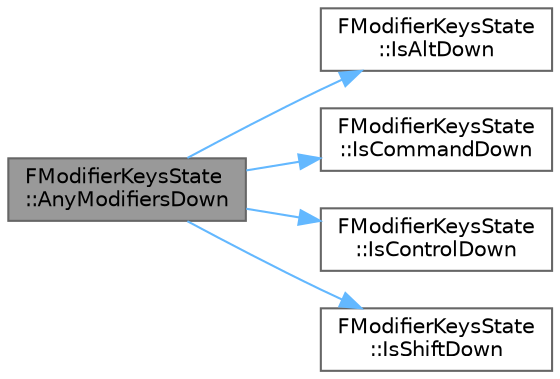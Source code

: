 digraph "FModifierKeysState::AnyModifiersDown"
{
 // INTERACTIVE_SVG=YES
 // LATEX_PDF_SIZE
  bgcolor="transparent";
  edge [fontname=Helvetica,fontsize=10,labelfontname=Helvetica,labelfontsize=10];
  node [fontname=Helvetica,fontsize=10,shape=box,height=0.2,width=0.4];
  rankdir="LR";
  Node1 [id="Node000001",label="FModifierKeysState\l::AnyModifiersDown",height=0.2,width=0.4,color="gray40", fillcolor="grey60", style="filled", fontcolor="black",tooltip=" "];
  Node1 -> Node2 [id="edge1_Node000001_Node000002",color="steelblue1",style="solid",tooltip=" "];
  Node2 [id="Node000002",label="FModifierKeysState\l::IsAltDown",height=0.2,width=0.4,color="grey40", fillcolor="white", style="filled",URL="$df/da2/classFModifierKeysState.html#ad5def218b14cfe0cf3e08646f6756ce3",tooltip="Returns true if either alt key was down when this event occurred."];
  Node1 -> Node3 [id="edge2_Node000001_Node000003",color="steelblue1",style="solid",tooltip=" "];
  Node3 [id="Node000003",label="FModifierKeysState\l::IsCommandDown",height=0.2,width=0.4,color="grey40", fillcolor="white", style="filled",URL="$df/da2/classFModifierKeysState.html#a602cacaad78fb90debbad5f4a0296516",tooltip="Returns true if either command key was down when this event occurred."];
  Node1 -> Node4 [id="edge3_Node000001_Node000004",color="steelblue1",style="solid",tooltip=" "];
  Node4 [id="Node000004",label="FModifierKeysState\l::IsControlDown",height=0.2,width=0.4,color="grey40", fillcolor="white", style="filled",URL="$df/da2/classFModifierKeysState.html#a2ff13010bff8fa6851c10b8b24319fd6",tooltip="Returns true if either control key was down when this event occurred."];
  Node1 -> Node5 [id="edge4_Node000001_Node000005",color="steelblue1",style="solid",tooltip=" "];
  Node5 [id="Node000005",label="FModifierKeysState\l::IsShiftDown",height=0.2,width=0.4,color="grey40", fillcolor="white", style="filled",URL="$df/da2/classFModifierKeysState.html#aa0121296d37a1a65c63bea44f23b17f7",tooltip="Returns true if either shift key was down when this event occurred."];
}
